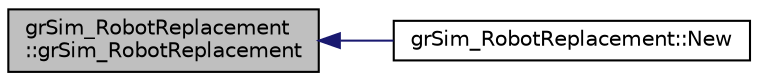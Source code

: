 digraph "grSim_RobotReplacement::grSim_RobotReplacement"
{
 // INTERACTIVE_SVG=YES
  edge [fontname="Helvetica",fontsize="10",labelfontname="Helvetica",labelfontsize="10"];
  node [fontname="Helvetica",fontsize="10",shape=record];
  rankdir="LR";
  Node1 [label="grSim_RobotReplacement\l::grSim_RobotReplacement",height=0.2,width=0.4,color="black", fillcolor="grey75", style="filled", fontcolor="black"];
  Node1 -> Node2 [dir="back",color="midnightblue",fontsize="10",style="solid",fontname="Helvetica"];
  Node2 [label="grSim_RobotReplacement::New",height=0.2,width=0.4,color="black", fillcolor="white", style="filled",URL="$d5/da8/classgr_sim___robot_replacement.html#ab2ca2ea2cf4d768623789f1c4677a745"];
}
